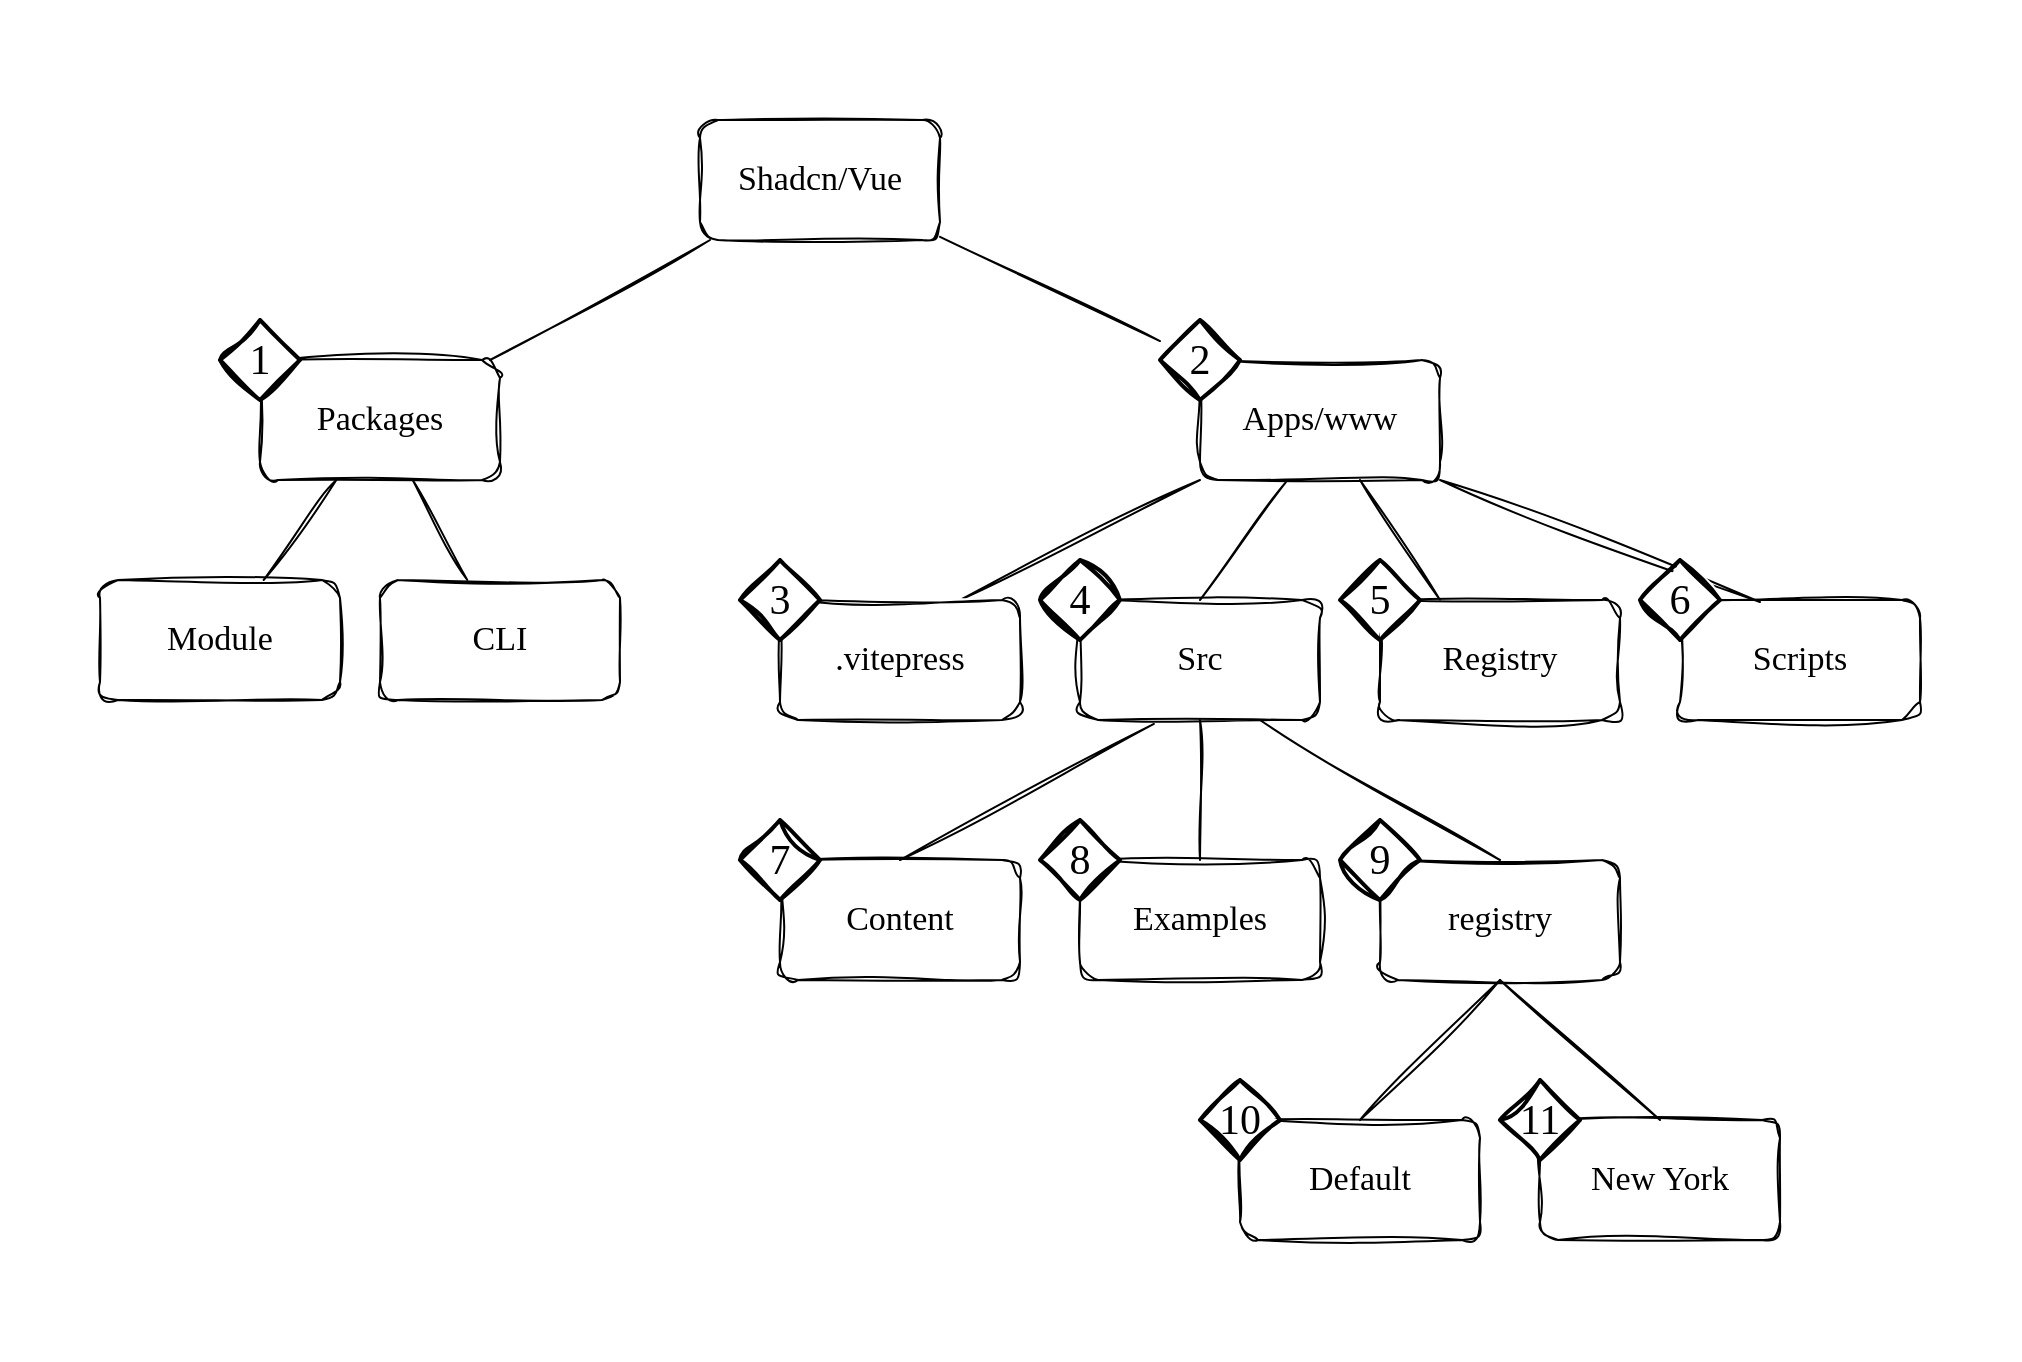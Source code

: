 <mxfile version="24.0.6" type="device">
  <diagram name="Page-1" id="10a91c8b-09ff-31b1-d368-03940ed4cc9e">
    <mxGraphModel dx="1636" dy="971" grid="1" gridSize="10" guides="1" tooltips="1" connect="1" arrows="1" fold="1" page="1" pageScale="1" pageWidth="1100" pageHeight="850" background="none" math="0" shadow="0">
      <root>
        <mxCell id="0" />
        <mxCell id="1" parent="0" />
        <mxCell id="PaMXV6_IjdSjTMUUNi7L-41" value="" style="rounded=0;whiteSpace=wrap;html=1;fontColor=none;noLabel=1;strokeColor=none;fillColor=none;" vertex="1" parent="1">
          <mxGeometry x="30" y="70" width="1010" height="680" as="geometry" />
        </mxCell>
        <mxCell id="62893188c0fa7362-1" value="Shadcn/Vue" style="whiteSpace=wrap;html=1;rounded=1;shadow=0;labelBackgroundColor=none;strokeWidth=1;fontFamily=Garamond;fontSize=17;align=center;sketch=1;curveFitting=1;jiggle=2;" parent="1" vertex="1">
          <mxGeometry x="380" y="130" width="120" height="60" as="geometry" />
        </mxCell>
        <mxCell id="62893188c0fa7362-2" value="Packages" style="whiteSpace=wrap;html=1;rounded=1;shadow=0;labelBackgroundColor=none;strokeWidth=1;fontFamily=Garamond;fontSize=17;align=center;sketch=1;curveFitting=1;jiggle=2;" parent="1" vertex="1">
          <mxGeometry x="160" y="250" width="120" height="60" as="geometry" />
        </mxCell>
        <mxCell id="62893188c0fa7362-3" value="Apps/www" style="whiteSpace=wrap;html=1;rounded=1;shadow=0;labelBackgroundColor=none;strokeWidth=1;fontFamily=Garamond;fontSize=17;align=center;sketch=1;curveFitting=1;jiggle=2;" parent="1" vertex="1">
          <mxGeometry x="630" y="250" width="120" height="60" as="geometry" />
        </mxCell>
        <mxCell id="62893188c0fa7362-4" value="" style="rounded=0;html=1;labelBackgroundColor=none;startArrow=none;startFill=0;startSize=5;endArrow=none;endFill=0;endSize=5;jettySize=auto;orthogonalLoop=1;strokeWidth=1;fontFamily=Garamond;fontSize=17;sketch=1;curveFitting=1;jiggle=2;shadow=0;" parent="1" source="PaMXV6_IjdSjTMUUNi7L-27" target="62893188c0fa7362-3" edge="1">
          <mxGeometry x="-0.3" y="13" relative="1" as="geometry">
            <mxPoint as="offset" />
          </mxGeometry>
        </mxCell>
        <mxCell id="62893188c0fa7362-5" value="" style="rounded=0;html=1;labelBackgroundColor=none;startArrow=none;startFill=0;startSize=5;endArrow=none;endFill=0;endSize=5;jettySize=auto;orthogonalLoop=1;strokeWidth=1;fontFamily=Garamond;fontSize=17;sketch=1;curveFitting=1;jiggle=2;shadow=0;" parent="1" source="62893188c0fa7362-1" target="62893188c0fa7362-2" edge="1">
          <mxGeometry x="-0.359" y="-11" relative="1" as="geometry">
            <mxPoint as="offset" />
          </mxGeometry>
        </mxCell>
        <mxCell id="62893188c0fa7362-8" value="Module" style="whiteSpace=wrap;html=1;rounded=1;shadow=0;labelBackgroundColor=none;strokeWidth=1;fontFamily=Garamond;fontSize=17;align=center;sketch=1;curveFitting=1;jiggle=2;" parent="1" vertex="1">
          <mxGeometry x="80" y="360" width="120" height="60" as="geometry" />
        </mxCell>
        <mxCell id="62893188c0fa7362-9" value="CLI" style="whiteSpace=wrap;html=1;rounded=1;shadow=0;labelBackgroundColor=none;strokeWidth=1;fontFamily=Garamond;fontSize=17;align=center;sketch=1;curveFitting=1;jiggle=2;" parent="1" vertex="1">
          <mxGeometry x="220" y="360" width="120" height="60" as="geometry" />
        </mxCell>
        <mxCell id="62893188c0fa7362-14" value="" style="rounded=0;html=1;labelBackgroundColor=none;startArrow=none;startFill=0;startSize=5;endArrow=none;endFill=0;endSize=5;jettySize=auto;orthogonalLoop=1;strokeWidth=1;fontFamily=Garamond;fontSize=17;sketch=1;curveFitting=1;jiggle=2;shadow=0;" parent="1" source="62893188c0fa7362-2" target="62893188c0fa7362-8" edge="1">
          <mxGeometry x="-0.2" y="-14" relative="1" as="geometry">
            <mxPoint as="offset" />
          </mxGeometry>
        </mxCell>
        <mxCell id="62893188c0fa7362-15" value="" style="rounded=0;html=1;labelBackgroundColor=none;startArrow=none;startFill=0;startSize=5;endArrow=none;endFill=0;endSize=5;jettySize=auto;orthogonalLoop=1;strokeWidth=1;fontFamily=Garamond;fontSize=17;sketch=1;curveFitting=1;jiggle=2;shadow=0;" parent="1" source="62893188c0fa7362-2" target="62893188c0fa7362-9" edge="1">
          <mxGeometry x="-0.2" y="14" relative="1" as="geometry">
            <mxPoint as="offset" />
          </mxGeometry>
        </mxCell>
        <mxCell id="62893188c0fa7362-16" value="" style="rounded=0;html=1;labelBackgroundColor=none;startArrow=none;startFill=0;startSize=5;endArrow=none;endFill=0;endSize=5;jettySize=auto;orthogonalLoop=1;strokeWidth=1;fontFamily=Garamond;fontSize=17;entryX=0.75;entryY=0;entryDx=0;entryDy=0;sketch=1;curveFitting=1;jiggle=2;shadow=0;" parent="1" source="62893188c0fa7362-3" target="PaMXV6_IjdSjTMUUNi7L-2" edge="1">
          <mxGeometry x="-0.261" y="-13" relative="1" as="geometry">
            <mxPoint as="offset" />
            <mxPoint x="644.545" y="360" as="targetPoint" />
          </mxGeometry>
        </mxCell>
        <mxCell id="62893188c0fa7362-17" value="" style="rounded=0;html=1;labelBackgroundColor=none;startArrow=none;startFill=0;startSize=5;endArrow=none;endFill=0;endSize=5;jettySize=auto;orthogonalLoop=1;strokeWidth=1;fontFamily=Garamond;fontSize=17;entryX=0.25;entryY=0;entryDx=0;entryDy=0;sketch=1;curveFitting=1;jiggle=2;shadow=0;" parent="1" source="62893188c0fa7362-3" target="PaMXV6_IjdSjTMUUNi7L-1" edge="1">
          <mxGeometry x="-0.129" y="17" relative="1" as="geometry">
            <mxPoint as="offset" />
            <mxPoint x="782.727" y="360" as="targetPoint" />
          </mxGeometry>
        </mxCell>
        <mxCell id="PaMXV6_IjdSjTMUUNi7L-1" value="Registry" style="whiteSpace=wrap;html=1;rounded=1;shadow=0;labelBackgroundColor=none;strokeWidth=1;fontFamily=Garamond;fontSize=17;align=center;sketch=1;curveFitting=1;jiggle=2;" vertex="1" parent="1">
          <mxGeometry x="720" y="370" width="120" height="60" as="geometry" />
        </mxCell>
        <mxCell id="PaMXV6_IjdSjTMUUNi7L-2" value=".vitepress" style="whiteSpace=wrap;html=1;rounded=1;shadow=0;labelBackgroundColor=none;strokeWidth=1;fontFamily=Garamond;fontSize=17;align=center;sketch=1;curveFitting=1;jiggle=2;" vertex="1" parent="1">
          <mxGeometry x="420" y="370" width="120" height="60" as="geometry" />
        </mxCell>
        <mxCell id="PaMXV6_IjdSjTMUUNi7L-3" value="Scripts" style="whiteSpace=wrap;html=1;rounded=1;shadow=0;labelBackgroundColor=none;strokeWidth=1;fontFamily=Garamond;fontSize=17;align=center;sketch=1;curveFitting=1;jiggle=2;" vertex="1" parent="1">
          <mxGeometry x="870" y="370" width="120" height="60" as="geometry" />
        </mxCell>
        <mxCell id="PaMXV6_IjdSjTMUUNi7L-4" value="Src" style="whiteSpace=wrap;html=1;rounded=1;shadow=0;labelBackgroundColor=none;strokeWidth=1;fontFamily=Garamond;fontSize=17;align=center;sketch=1;curveFitting=1;jiggle=2;" vertex="1" parent="1">
          <mxGeometry x="570" y="370" width="120" height="60" as="geometry" />
        </mxCell>
        <mxCell id="PaMXV6_IjdSjTMUUNi7L-7" value="" style="rounded=0;html=1;labelBackgroundColor=none;startArrow=none;startFill=0;startSize=5;endArrow=none;endFill=0;endSize=5;jettySize=auto;orthogonalLoop=1;strokeWidth=1;fontFamily=Garamond;fontSize=17;entryX=0.333;entryY=0.017;entryDx=0;entryDy=0;exitX=1;exitY=1;exitDx=0;exitDy=0;entryPerimeter=0;sketch=1;curveFitting=1;jiggle=2;shadow=0;" edge="1" parent="1" source="62893188c0fa7362-3" target="PaMXV6_IjdSjTMUUNi7L-3">
          <mxGeometry x="-0.129" y="17" relative="1" as="geometry">
            <mxPoint as="offset" />
            <mxPoint x="841" y="270" as="sourcePoint" />
            <mxPoint x="910" y="320" as="targetPoint" />
          </mxGeometry>
        </mxCell>
        <mxCell id="PaMXV6_IjdSjTMUUNi7L-9" value="" style="rounded=0;html=1;labelBackgroundColor=none;startArrow=none;startFill=0;startSize=5;endArrow=none;endFill=0;endSize=5;jettySize=auto;orthogonalLoop=1;strokeWidth=1;fontFamily=Garamond;fontSize=17;entryX=0.5;entryY=0;entryDx=0;entryDy=0;exitX=0.358;exitY=1.017;exitDx=0;exitDy=0;exitPerimeter=0;sketch=1;curveFitting=1;jiggle=2;shadow=0;" edge="1" parent="1" source="62893188c0fa7362-3" target="PaMXV6_IjdSjTMUUNi7L-4">
          <mxGeometry x="-0.261" y="-13" relative="1" as="geometry">
            <mxPoint as="offset" />
            <mxPoint x="720" y="540" as="sourcePoint" />
            <mxPoint x="613" y="600" as="targetPoint" />
          </mxGeometry>
        </mxCell>
        <mxCell id="PaMXV6_IjdSjTMUUNi7L-11" value="Content" style="whiteSpace=wrap;html=1;rounded=1;shadow=0;labelBackgroundColor=none;strokeWidth=1;fontFamily=Garamond;fontSize=17;align=center;sketch=1;curveFitting=1;jiggle=2;" vertex="1" parent="1">
          <mxGeometry x="420" y="500" width="120" height="60" as="geometry" />
        </mxCell>
        <mxCell id="PaMXV6_IjdSjTMUUNi7L-12" value="Examples" style="whiteSpace=wrap;html=1;rounded=1;shadow=0;labelBackgroundColor=none;strokeWidth=1;fontFamily=Garamond;fontSize=17;align=center;sketch=1;curveFitting=1;jiggle=2;" vertex="1" parent="1">
          <mxGeometry x="570" y="500" width="120" height="60" as="geometry" />
        </mxCell>
        <mxCell id="PaMXV6_IjdSjTMUUNi7L-13" value="registry" style="whiteSpace=wrap;html=1;rounded=1;shadow=0;labelBackgroundColor=none;strokeWidth=1;fontFamily=Garamond;fontSize=17;align=center;sketch=1;curveFitting=1;jiggle=2;" vertex="1" parent="1">
          <mxGeometry x="720" y="500" width="120" height="60" as="geometry" />
        </mxCell>
        <mxCell id="PaMXV6_IjdSjTMUUNi7L-14" value="" style="rounded=0;html=1;labelBackgroundColor=none;startArrow=none;startFill=0;startSize=5;endArrow=none;endFill=0;endSize=5;jettySize=auto;orthogonalLoop=1;strokeWidth=1;fontFamily=Garamond;fontSize=17;entryX=0.5;entryY=0;entryDx=0;entryDy=0;exitX=0.308;exitY=1.033;exitDx=0;exitDy=0;exitPerimeter=0;sketch=1;curveFitting=1;jiggle=2;shadow=0;" edge="1" parent="1" source="PaMXV6_IjdSjTMUUNi7L-4" target="PaMXV6_IjdSjTMUUNi7L-11">
          <mxGeometry x="-0.261" y="-13" relative="1" as="geometry">
            <mxPoint as="offset" />
            <mxPoint x="560" y="470" as="sourcePoint" />
            <mxPoint x="507" y="529" as="targetPoint" />
          </mxGeometry>
        </mxCell>
        <mxCell id="PaMXV6_IjdSjTMUUNi7L-15" value="" style="rounded=0;html=1;labelBackgroundColor=none;startArrow=none;startFill=0;startSize=5;endArrow=none;endFill=0;endSize=5;jettySize=auto;orthogonalLoop=1;strokeWidth=1;fontFamily=Garamond;fontSize=17;entryX=0.5;entryY=0;entryDx=0;entryDy=0;exitX=0.5;exitY=1;exitDx=0;exitDy=0;sketch=1;curveFitting=1;jiggle=2;shadow=0;" edge="1" parent="1" source="PaMXV6_IjdSjTMUUNi7L-4" target="PaMXV6_IjdSjTMUUNi7L-12">
          <mxGeometry x="-0.261" y="-13" relative="1" as="geometry">
            <mxPoint as="offset" />
            <mxPoint x="657" y="442" as="sourcePoint" />
            <mxPoint x="540" y="560" as="targetPoint" />
          </mxGeometry>
        </mxCell>
        <mxCell id="PaMXV6_IjdSjTMUUNi7L-16" value="" style="rounded=0;html=1;labelBackgroundColor=none;startArrow=none;startFill=0;startSize=5;endArrow=none;endFill=0;endSize=5;jettySize=auto;orthogonalLoop=1;strokeWidth=1;fontFamily=Garamond;fontSize=17;entryX=0.5;entryY=0;entryDx=0;entryDy=0;exitX=0.75;exitY=1;exitDx=0;exitDy=0;sketch=1;curveFitting=1;jiggle=2;shadow=0;" edge="1" parent="1" source="PaMXV6_IjdSjTMUUNi7L-4" target="PaMXV6_IjdSjTMUUNi7L-13">
          <mxGeometry x="-0.261" y="-13" relative="1" as="geometry">
            <mxPoint as="offset" />
            <mxPoint x="660" y="435" as="sourcePoint" />
            <mxPoint x="660" y="555" as="targetPoint" />
          </mxGeometry>
        </mxCell>
        <mxCell id="PaMXV6_IjdSjTMUUNi7L-20" value="Default" style="rounded=1;whiteSpace=wrap;html=1;fontFamily=Garamond;fontSize=17;sketch=1;curveFitting=1;jiggle=2;shadow=0;" vertex="1" parent="1">
          <mxGeometry x="650" y="630" width="120" height="60" as="geometry" />
        </mxCell>
        <mxCell id="PaMXV6_IjdSjTMUUNi7L-21" value="New York" style="rounded=1;whiteSpace=wrap;html=1;fontFamily=Garamond;fontSize=17;sketch=1;curveFitting=1;jiggle=2;shadow=0;" vertex="1" parent="1">
          <mxGeometry x="800" y="630" width="120" height="60" as="geometry" />
        </mxCell>
        <mxCell id="PaMXV6_IjdSjTMUUNi7L-22" value="" style="rounded=0;html=1;labelBackgroundColor=none;startArrow=none;startFill=0;startSize=5;endArrow=none;endFill=0;endSize=5;jettySize=auto;orthogonalLoop=1;strokeWidth=1;fontFamily=Garamond;fontSize=17;entryX=0.5;entryY=0;entryDx=0;entryDy=0;exitX=0.5;exitY=1;exitDx=0;exitDy=0;sketch=1;curveFitting=1;jiggle=2;shadow=0;" edge="1" parent="1" source="PaMXV6_IjdSjTMUUNi7L-13" target="PaMXV6_IjdSjTMUUNi7L-20">
          <mxGeometry x="-0.261" y="-13" relative="1" as="geometry">
            <mxPoint as="offset" />
            <mxPoint x="730" y="670" as="sourcePoint" />
            <mxPoint x="530" y="818" as="targetPoint" />
          </mxGeometry>
        </mxCell>
        <mxCell id="PaMXV6_IjdSjTMUUNi7L-23" value="" style="rounded=0;html=1;labelBackgroundColor=none;startArrow=none;startFill=0;startSize=5;endArrow=none;endFill=0;endSize=5;jettySize=auto;orthogonalLoop=1;strokeWidth=1;fontFamily=Garamond;fontSize=17;entryX=0.5;entryY=0;entryDx=0;entryDy=0;exitX=0.5;exitY=1;exitDx=0;exitDy=0;sketch=1;curveFitting=1;jiggle=2;shadow=0;" edge="1" parent="1" source="PaMXV6_IjdSjTMUUNi7L-13" target="PaMXV6_IjdSjTMUUNi7L-21">
          <mxGeometry x="-0.261" y="-13" relative="1" as="geometry">
            <mxPoint as="offset" />
            <mxPoint x="790" y="670" as="sourcePoint" />
            <mxPoint x="750" y="820" as="targetPoint" />
          </mxGeometry>
        </mxCell>
        <mxCell id="PaMXV6_IjdSjTMUUNi7L-26" value="1" style="strokeWidth=2;html=1;shape=mxgraph.flowchart.decision;whiteSpace=wrap;sketch=1;curveFitting=1;jiggle=2;fontFamily=Garamond;fontSize=21;" vertex="1" parent="1">
          <mxGeometry x="140" y="230" width="40" height="40" as="geometry" />
        </mxCell>
        <mxCell id="PaMXV6_IjdSjTMUUNi7L-28" value="3" style="strokeWidth=2;html=1;shape=mxgraph.flowchart.decision;whiteSpace=wrap;sketch=1;curveFitting=1;jiggle=2;fontFamily=Garamond;fontSize=21;" vertex="1" parent="1">
          <mxGeometry x="400" y="350" width="40" height="40" as="geometry" />
        </mxCell>
        <mxCell id="PaMXV6_IjdSjTMUUNi7L-29" value="4" style="strokeWidth=2;html=1;shape=mxgraph.flowchart.decision;whiteSpace=wrap;sketch=1;curveFitting=1;jiggle=2;fontFamily=Garamond;fontSize=21;" vertex="1" parent="1">
          <mxGeometry x="550" y="350" width="40" height="40" as="geometry" />
        </mxCell>
        <mxCell id="PaMXV6_IjdSjTMUUNi7L-30" value="5" style="strokeWidth=2;html=1;shape=mxgraph.flowchart.decision;whiteSpace=wrap;sketch=1;curveFitting=1;jiggle=2;fontFamily=Garamond;fontSize=21;" vertex="1" parent="1">
          <mxGeometry x="700" y="350" width="40" height="40" as="geometry" />
        </mxCell>
        <mxCell id="PaMXV6_IjdSjTMUUNi7L-31" value="6" style="strokeWidth=2;html=1;shape=mxgraph.flowchart.decision;whiteSpace=wrap;sketch=1;curveFitting=1;jiggle=2;fontFamily=Garamond;fontSize=21;" vertex="1" parent="1">
          <mxGeometry x="850" y="350" width="40" height="40" as="geometry" />
        </mxCell>
        <mxCell id="PaMXV6_IjdSjTMUUNi7L-32" value="7" style="strokeWidth=2;html=1;shape=mxgraph.flowchart.decision;whiteSpace=wrap;sketch=1;curveFitting=1;jiggle=2;fontFamily=Garamond;fontSize=21;" vertex="1" parent="1">
          <mxGeometry x="400" y="480" width="40" height="40" as="geometry" />
        </mxCell>
        <mxCell id="PaMXV6_IjdSjTMUUNi7L-33" value="8" style="strokeWidth=2;html=1;shape=mxgraph.flowchart.decision;whiteSpace=wrap;sketch=1;curveFitting=1;jiggle=2;fontFamily=Garamond;fontSize=21;" vertex="1" parent="1">
          <mxGeometry x="550" y="480" width="40" height="40" as="geometry" />
        </mxCell>
        <mxCell id="PaMXV6_IjdSjTMUUNi7L-34" value="9" style="strokeWidth=2;html=1;shape=mxgraph.flowchart.decision;whiteSpace=wrap;sketch=1;curveFitting=1;jiggle=2;fontFamily=Garamond;fontSize=21;" vertex="1" parent="1">
          <mxGeometry x="700" y="480" width="40" height="40" as="geometry" />
        </mxCell>
        <mxCell id="PaMXV6_IjdSjTMUUNi7L-36" value="10" style="strokeWidth=2;html=1;shape=mxgraph.flowchart.decision;whiteSpace=wrap;sketch=1;curveFitting=1;jiggle=2;fontFamily=Garamond;fontSize=21;" vertex="1" parent="1">
          <mxGeometry x="630" y="610" width="40" height="40" as="geometry" />
        </mxCell>
        <mxCell id="PaMXV6_IjdSjTMUUNi7L-38" value="11" style="strokeWidth=2;html=1;shape=mxgraph.flowchart.decision;whiteSpace=wrap;sketch=1;curveFitting=1;jiggle=2;fontFamily=Garamond;fontSize=21;" vertex="1" parent="1">
          <mxGeometry x="780" y="610" width="40" height="40" as="geometry" />
        </mxCell>
        <mxCell id="PaMXV6_IjdSjTMUUNi7L-39" value="" style="rounded=0;html=1;labelBackgroundColor=none;startArrow=none;startFill=0;startSize=5;endArrow=none;endFill=0;endSize=5;jettySize=auto;orthogonalLoop=1;strokeWidth=1;fontFamily=Garamond;fontSize=17;sketch=1;curveFitting=1;jiggle=2;shadow=0;" edge="1" parent="1" source="62893188c0fa7362-1" target="PaMXV6_IjdSjTMUUNi7L-27">
          <mxGeometry x="-0.3" y="13" relative="1" as="geometry">
            <mxPoint as="offset" />
            <mxPoint x="500" y="189" as="sourcePoint" />
            <mxPoint x="630" y="251" as="targetPoint" />
          </mxGeometry>
        </mxCell>
        <mxCell id="PaMXV6_IjdSjTMUUNi7L-27" value="2" style="strokeWidth=2;html=1;shape=mxgraph.flowchart.decision;whiteSpace=wrap;sketch=1;curveFitting=1;jiggle=2;fontFamily=Garamond;fontSize=21;" vertex="1" parent="1">
          <mxGeometry x="610" y="230" width="40" height="40" as="geometry" />
        </mxCell>
      </root>
    </mxGraphModel>
  </diagram>
</mxfile>
